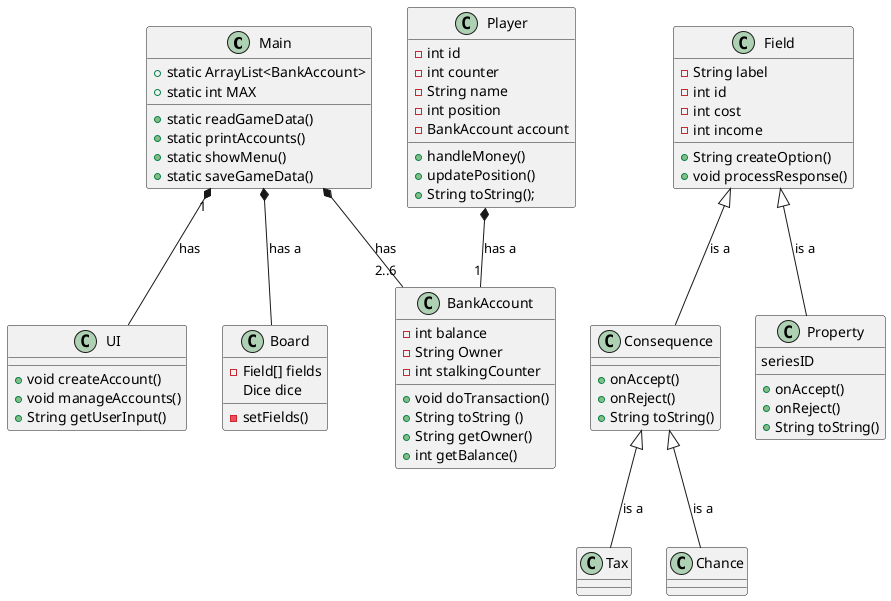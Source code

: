@startuml
'https://plantuml.com/sequence-diagram

Main  *-- "2..6" BankAccount : has
Main "1" *-- UI : has
Player *-- "1" BankAccount : has a
Field <|-- Consequence : is a
Field <|-- Property : is a
Main *-- Board : has a
Consequence <|-- Tax : is a
Consequence <|-- Chance : is a

Player : - int id
Player : - int counter
Player : - String name
Player : - int position
Player : - BankAccount account
Player : + handleMoney()
Player : + updatePosition()
Player : + String toString();

BankAccount : - int balance
BankAccount : - String Owner
BankAccount : - int stalkingCounter
BankAccount : + void doTransaction()
BankAccount : + String toString ()
BankAccount : + String getOwner()
BankAccount : + int getBalance()

UI : + void createAccount()
UI : + void manageAccounts()
UI : + String getUserInput()

Main : + static ArrayList<BankAccount>
Main : + static int MAX
Main : + static readGameData()
Main : + static printAccounts()
Main : + static showMenu()
Main : + static saveGameData()

Field : - String label
Field : - int id
Field : - int cost
Field : - int income
Field : + String createOption()
Field : + void processResponse()

Consequence : + onAccept()
Consequence : + onReject()
Consequence : + String toString()

Property : seriesID
Property : + onAccept()
Property : + onReject()
Property : + String toString()

Board : - Field[] fields
Board : Dice dice
Board : - setFields()



@enduml